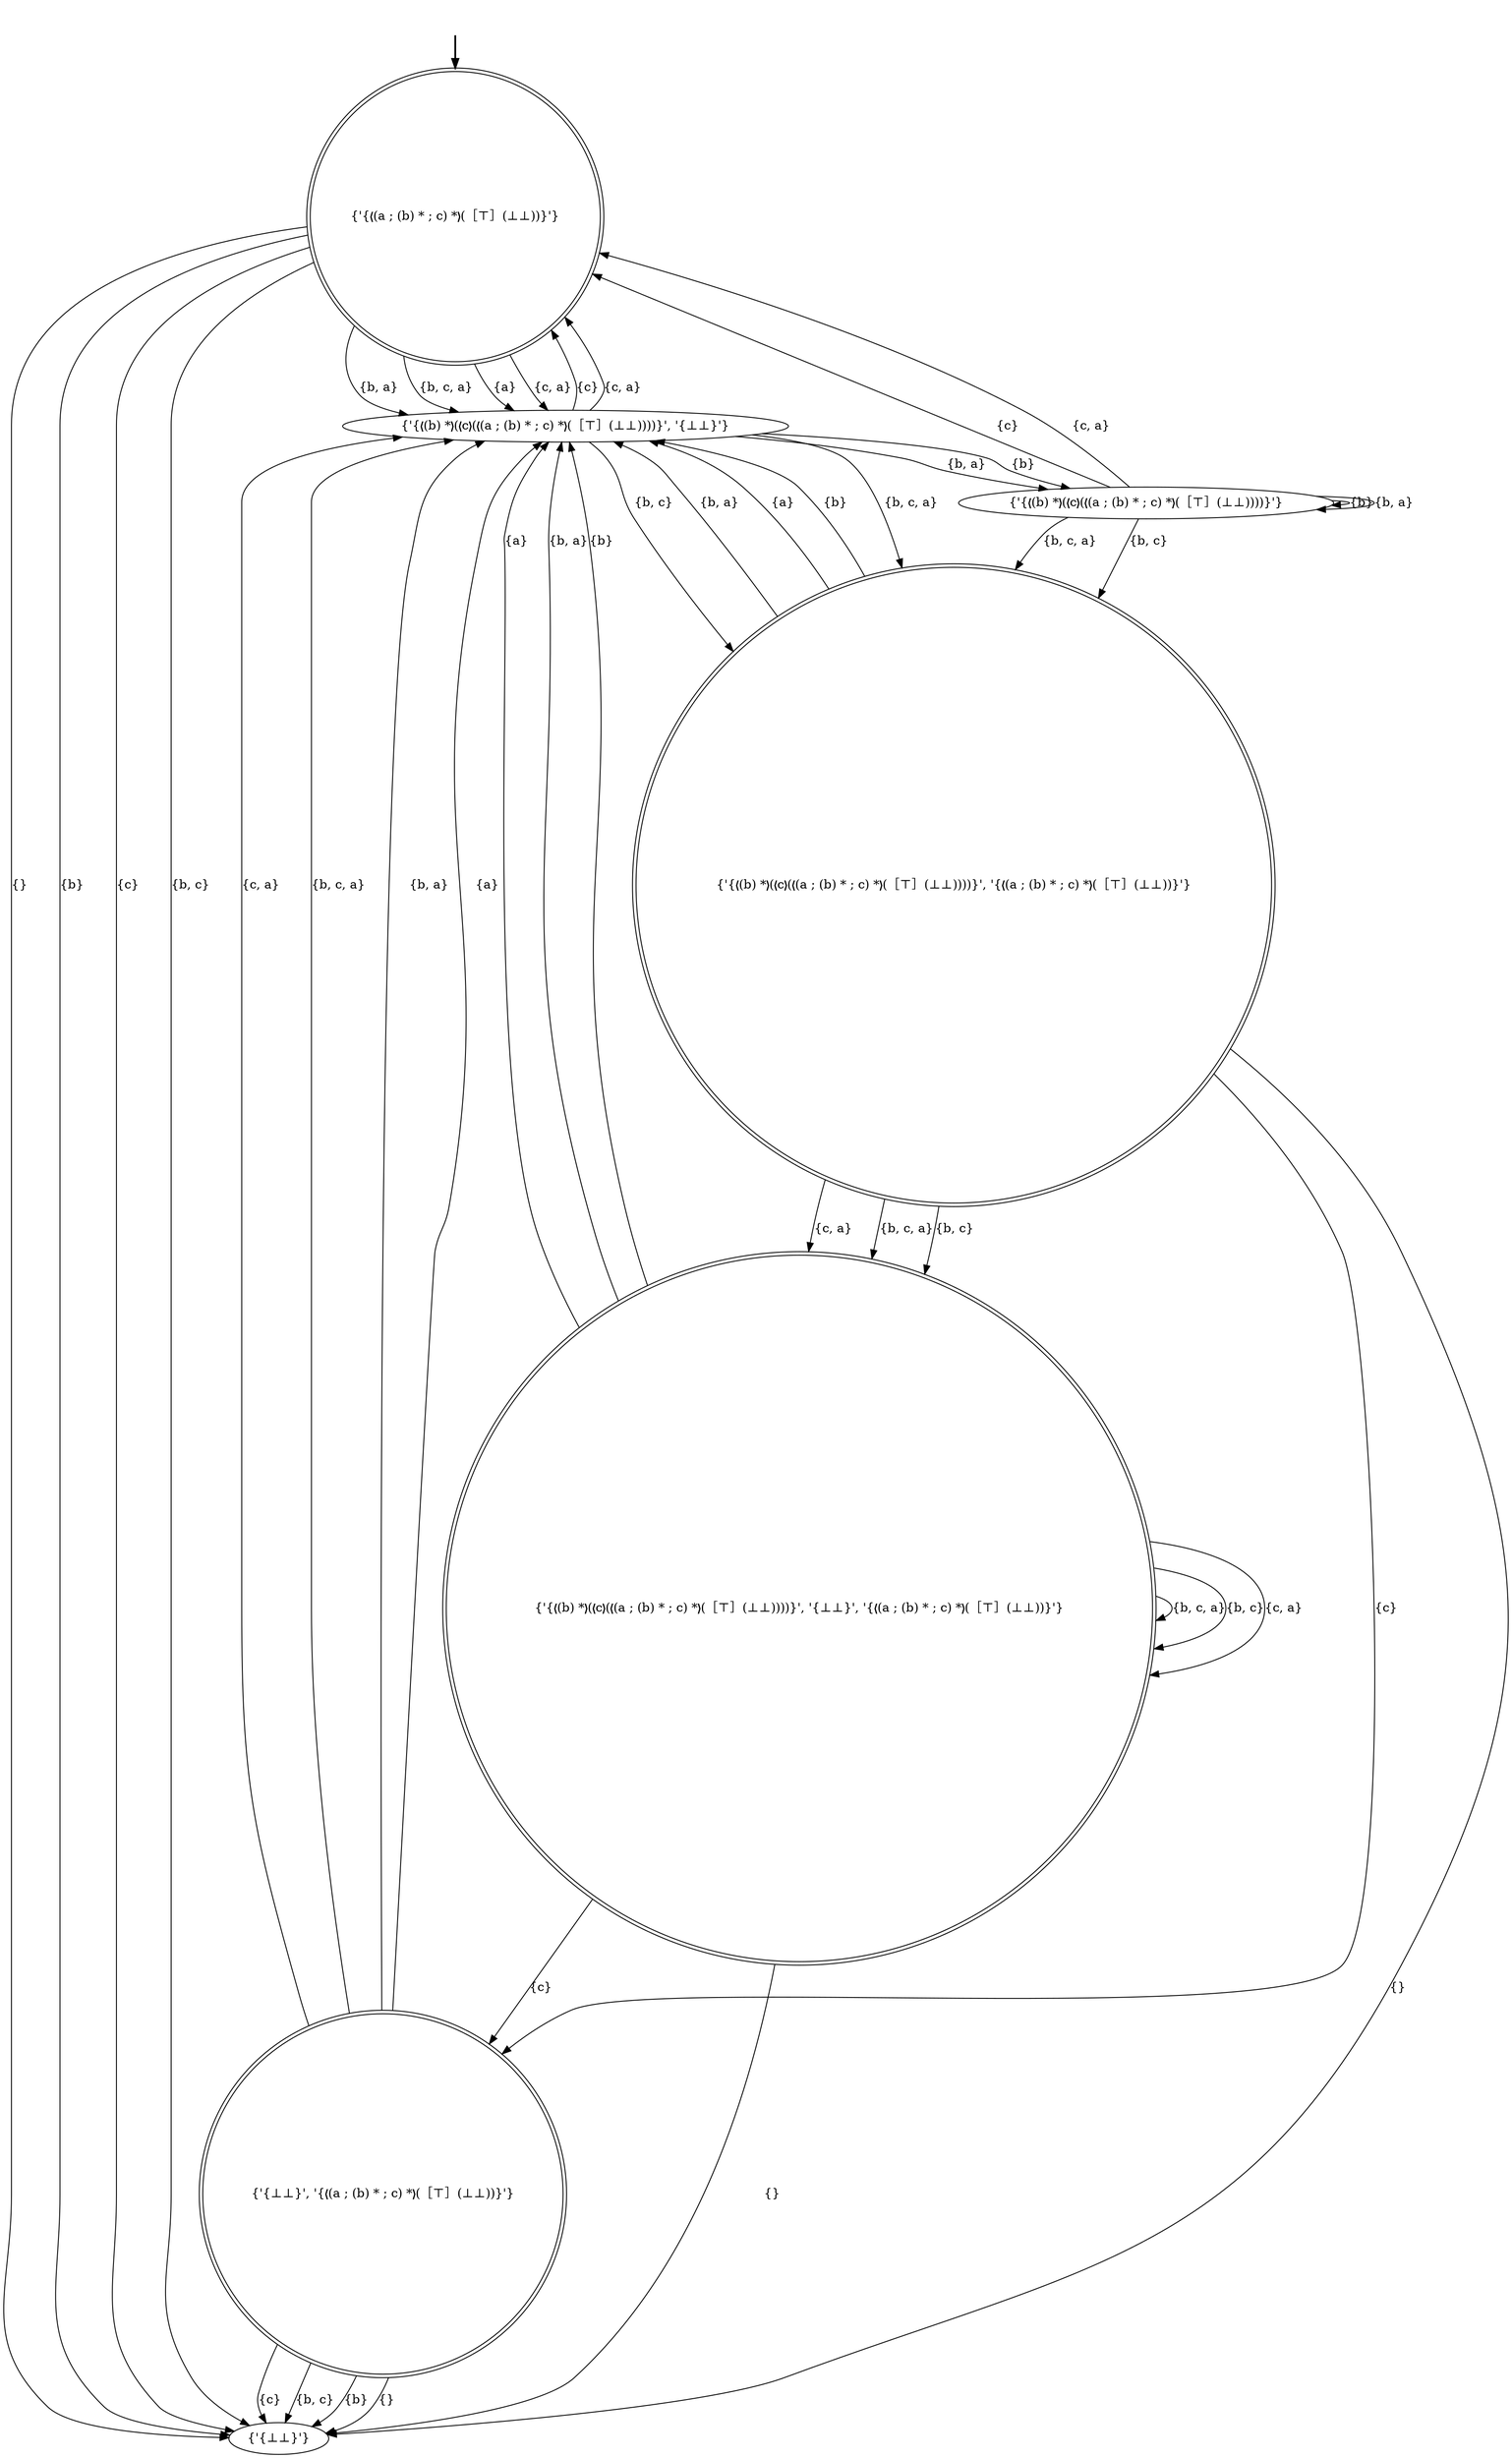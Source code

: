 digraph {
	fake [style=invisible]
	"{'{⊥⊥}', '{❬(a ; (b) * ; c) *❭(［⊤］(⊥⊥))}'}" [shape=doublecircle]
	"{'{❬(a ; (b) * ; c) *❭(［⊤］(⊥⊥))}'}" [root=true shape=doublecircle]
	"{'{❬(b) *❭(❬c❭(❬(a ; (b) * ; c) *❭(［⊤］(⊥⊥))))}', '{⊥⊥}', '{❬(a ; (b) * ; c) *❭(［⊤］(⊥⊥))}'}" [shape=doublecircle]
	"{'{⊥⊥}'}"
	"{'{❬(b) *❭(❬c❭(❬(a ; (b) * ; c) *❭(［⊤］(⊥⊥))))}', '{❬(a ; (b) * ; c) *❭(［⊤］(⊥⊥))}'}" [shape=doublecircle]
	"{'{❬(b) *❭(❬c❭(❬(a ; (b) * ; c) *❭(［⊤］(⊥⊥))))}', '{⊥⊥}'}"
	"{'{❬(b) *❭(❬c❭(❬(a ; (b) * ; c) *❭(［⊤］(⊥⊥))))}'}"
	fake -> "{'{❬(a ; (b) * ; c) *❭(［⊤］(⊥⊥))}'}" [style=bold]
	"{'{❬(b) *❭(❬c❭(❬(a ; (b) * ; c) *❭(［⊤］(⊥⊥))))}', '{⊥⊥}'}" -> "{'{❬(a ; (b) * ; c) *❭(［⊤］(⊥⊥))}'}" [label="{c}"]
	"{'{❬(a ; (b) * ; c) *❭(［⊤］(⊥⊥))}'}" -> "{'{⊥⊥}'}" [label="{}"]
	"{'{❬(b) *❭(❬c❭(❬(a ; (b) * ; c) *❭(［⊤］(⊥⊥))))}', '{❬(a ; (b) * ; c) *❭(［⊤］(⊥⊥))}'}" -> "{'{❬(b) *❭(❬c❭(❬(a ; (b) * ; c) *❭(［⊤］(⊥⊥))))}', '{⊥⊥}'}" [label="{b, a}"]
	"{'{❬(b) *❭(❬c❭(❬(a ; (b) * ; c) *❭(［⊤］(⊥⊥))))}'}" -> "{'{❬(b) *❭(❬c❭(❬(a ; (b) * ; c) *❭(［⊤］(⊥⊥))))}', '{❬(a ; (b) * ; c) *❭(［⊤］(⊥⊥))}'}" [label="{b, c, a}"]
	"{'{❬(b) *❭(❬c❭(❬(a ; (b) * ; c) *❭(［⊤］(⊥⊥))))}', '{⊥⊥}'}" -> "{'{❬(b) *❭(❬c❭(❬(a ; (b) * ; c) *❭(［⊤］(⊥⊥))))}'}" [label="{b, a}"]
	"{'{❬(b) *❭(❬c❭(❬(a ; (b) * ; c) *❭(［⊤］(⊥⊥))))}', '{⊥⊥}'}" -> "{'{❬(a ; (b) * ; c) *❭(［⊤］(⊥⊥))}'}" [label="{c, a}"]
	"{'{❬(b) *❭(❬c❭(❬(a ; (b) * ; c) *❭(［⊤］(⊥⊥))))}', '{⊥⊥}'}" -> "{'{❬(b) *❭(❬c❭(❬(a ; (b) * ; c) *❭(［⊤］(⊥⊥))))}', '{❬(a ; (b) * ; c) *❭(［⊤］(⊥⊥))}'}" [label="{b, c, a}"]
	"{'{❬(b) *❭(❬c❭(❬(a ; (b) * ; c) *❭(［⊤］(⊥⊥))))}', '{⊥⊥}', '{❬(a ; (b) * ; c) *❭(［⊤］(⊥⊥))}'}" -> "{'{❬(b) *❭(❬c❭(❬(a ; (b) * ; c) *❭(［⊤］(⊥⊥))))}', '{⊥⊥}'}" [label="{a}"]
	"{'{⊥⊥}', '{❬(a ; (b) * ; c) *❭(［⊤］(⊥⊥))}'}" -> "{'{❬(b) *❭(❬c❭(❬(a ; (b) * ; c) *❭(［⊤］(⊥⊥))))}', '{⊥⊥}'}" [label="{c, a}"]
	"{'{❬(b) *❭(❬c❭(❬(a ; (b) * ; c) *❭(［⊤］(⊥⊥))))}', '{❬(a ; (b) * ; c) *❭(［⊤］(⊥⊥))}'}" -> "{'{❬(b) *❭(❬c❭(❬(a ; (b) * ; c) *❭(［⊤］(⊥⊥))))}', '{⊥⊥}'}" [label="{a}"]
	"{'{⊥⊥}', '{❬(a ; (b) * ; c) *❭(［⊤］(⊥⊥))}'}" -> "{'{⊥⊥}'}" [label="{c}"]
	"{'{❬(b) *❭(❬c❭(❬(a ; (b) * ; c) *❭(［⊤］(⊥⊥))))}', '{⊥⊥}', '{❬(a ; (b) * ; c) *❭(［⊤］(⊥⊥))}'}" -> "{'{❬(b) *❭(❬c❭(❬(a ; (b) * ; c) *❭(［⊤］(⊥⊥))))}', '{⊥⊥}'}" [label="{b, a}"]
	"{'{❬(b) *❭(❬c❭(❬(a ; (b) * ; c) *❭(［⊤］(⊥⊥))))}', '{⊥⊥}', '{❬(a ; (b) * ; c) *❭(［⊤］(⊥⊥))}'}" -> "{'{⊥⊥}'}" [label="{}"]
	"{'{⊥⊥}', '{❬(a ; (b) * ; c) *❭(［⊤］(⊥⊥))}'}" -> "{'{⊥⊥}'}" [label="{b, c}"]
	"{'{⊥⊥}', '{❬(a ; (b) * ; c) *❭(［⊤］(⊥⊥))}'}" -> "{'{❬(b) *❭(❬c❭(❬(a ; (b) * ; c) *❭(［⊤］(⊥⊥))))}', '{⊥⊥}'}" [label="{b, c, a}"]
	"{'{❬(a ; (b) * ; c) *❭(［⊤］(⊥⊥))}'}" -> "{'{❬(b) *❭(❬c❭(❬(a ; (b) * ; c) *❭(［⊤］(⊥⊥))))}', '{⊥⊥}'}" [label="{b, a}"]
	"{'{❬(a ; (b) * ; c) *❭(［⊤］(⊥⊥))}'}" -> "{'{❬(b) *❭(❬c❭(❬(a ; (b) * ; c) *❭(［⊤］(⊥⊥))))}', '{⊥⊥}'}" [label="{b, c, a}"]
	"{'{❬(a ; (b) * ; c) *❭(［⊤］(⊥⊥))}'}" -> "{'{⊥⊥}'}" [label="{b}"]
	"{'{❬(b) *❭(❬c❭(❬(a ; (b) * ; c) *❭(［⊤］(⊥⊥))))}', '{⊥⊥}', '{❬(a ; (b) * ; c) *❭(［⊤］(⊥⊥))}'}" -> "{'{❬(b) *❭(❬c❭(❬(a ; (b) * ; c) *❭(［⊤］(⊥⊥))))}', '{⊥⊥}'}" [label="{b}"]
	"{'{❬(b) *❭(❬c❭(❬(a ; (b) * ; c) *❭(［⊤］(⊥⊥))))}', '{⊥⊥}'}" -> "{'{❬(b) *❭(❬c❭(❬(a ; (b) * ; c) *❭(［⊤］(⊥⊥))))}'}" [label="{b}"]
	"{'{❬(b) *❭(❬c❭(❬(a ; (b) * ; c) *❭(［⊤］(⊥⊥))))}'}" -> "{'{❬(b) *❭(❬c❭(❬(a ; (b) * ; c) *❭(［⊤］(⊥⊥))))}', '{❬(a ; (b) * ; c) *❭(［⊤］(⊥⊥))}'}" [label="{b, c}"]
	"{'{❬(b) *❭(❬c❭(❬(a ; (b) * ; c) *❭(［⊤］(⊥⊥))))}'}" -> "{'{❬(a ; (b) * ; c) *❭(［⊤］(⊥⊥))}'}" [label="{c}"]
	"{'{⊥⊥}', '{❬(a ; (b) * ; c) *❭(［⊤］(⊥⊥))}'}" -> "{'{⊥⊥}'}" [label="{b}"]
	"{'{❬(a ; (b) * ; c) *❭(［⊤］(⊥⊥))}'}" -> "{'{❬(b) *❭(❬c❭(❬(a ; (b) * ; c) *❭(［⊤］(⊥⊥))))}', '{⊥⊥}'}" [label="{a}"]
	"{'{❬(b) *❭(❬c❭(❬(a ; (b) * ; c) *❭(［⊤］(⊥⊥))))}', '{⊥⊥}', '{❬(a ; (b) * ; c) *❭(［⊤］(⊥⊥))}'}" -> "{'{❬(b) *❭(❬c❭(❬(a ; (b) * ; c) *❭(［⊤］(⊥⊥))))}', '{⊥⊥}', '{❬(a ; (b) * ; c) *❭(［⊤］(⊥⊥))}'}" [label="{b, c, a}"]
	"{'{❬(a ; (b) * ; c) *❭(［⊤］(⊥⊥))}'}" -> "{'{⊥⊥}'}" [label="{c}"]
	"{'{❬(b) *❭(❬c❭(❬(a ; (b) * ; c) *❭(［⊤］(⊥⊥))))}'}" -> "{'{❬(b) *❭(❬c❭(❬(a ; (b) * ; c) *❭(［⊤］(⊥⊥))))}'}" [label="{b}"]
	"{'{❬(b) *❭(❬c❭(❬(a ; (b) * ; c) *❭(［⊤］(⊥⊥))))}', '{⊥⊥}', '{❬(a ; (b) * ; c) *❭(［⊤］(⊥⊥))}'}" -> "{'{❬(b) *❭(❬c❭(❬(a ; (b) * ; c) *❭(［⊤］(⊥⊥))))}', '{⊥⊥}', '{❬(a ; (b) * ; c) *❭(［⊤］(⊥⊥))}'}" [label="{b, c}"]
	"{'{❬(b) *❭(❬c❭(❬(a ; (b) * ; c) *❭(［⊤］(⊥⊥))))}'}" -> "{'{❬(a ; (b) * ; c) *❭(［⊤］(⊥⊥))}'}" [label="{c, a}"]
	"{'{⊥⊥}', '{❬(a ; (b) * ; c) *❭(［⊤］(⊥⊥))}'}" -> "{'{❬(b) *❭(❬c❭(❬(a ; (b) * ; c) *❭(［⊤］(⊥⊥))))}', '{⊥⊥}'}" [label="{b, a}"]
	"{'{❬(a ; (b) * ; c) *❭(［⊤］(⊥⊥))}'}" -> "{'{⊥⊥}'}" [label="{b, c}"]
	"{'{❬(b) *❭(❬c❭(❬(a ; (b) * ; c) *❭(［⊤］(⊥⊥))))}'}" -> "{'{❬(b) *❭(❬c❭(❬(a ; (b) * ; c) *❭(［⊤］(⊥⊥))))}'}" [label="{b, a}"]
	"{'{❬(b) *❭(❬c❭(❬(a ; (b) * ; c) *❭(［⊤］(⊥⊥))))}', '{⊥⊥}', '{❬(a ; (b) * ; c) *❭(［⊤］(⊥⊥))}'}" -> "{'{⊥⊥}', '{❬(a ; (b) * ; c) *❭(［⊤］(⊥⊥))}'}" [label="{c}"]
	"{'{❬(a ; (b) * ; c) *❭(［⊤］(⊥⊥))}'}" -> "{'{❬(b) *❭(❬c❭(❬(a ; (b) * ; c) *❭(［⊤］(⊥⊥))))}', '{⊥⊥}'}" [label="{c, a}"]
	"{'{❬(b) *❭(❬c❭(❬(a ; (b) * ; c) *❭(［⊤］(⊥⊥))))}', '{❬(a ; (b) * ; c) *❭(［⊤］(⊥⊥))}'}" -> "{'{❬(b) *❭(❬c❭(❬(a ; (b) * ; c) *❭(［⊤］(⊥⊥))))}', '{⊥⊥}', '{❬(a ; (b) * ; c) *❭(［⊤］(⊥⊥))}'}" [label="{c, a}"]
	"{'{❬(b) *❭(❬c❭(❬(a ; (b) * ; c) *❭(［⊤］(⊥⊥))))}', '{❬(a ; (b) * ; c) *❭(［⊤］(⊥⊥))}'}" -> "{'{⊥⊥}', '{❬(a ; (b) * ; c) *❭(［⊤］(⊥⊥))}'}" [label="{c}"]
	"{'{⊥⊥}', '{❬(a ; (b) * ; c) *❭(［⊤］(⊥⊥))}'}" -> "{'{⊥⊥}'}" [label="{}"]
	"{'{❬(b) *❭(❬c❭(❬(a ; (b) * ; c) *❭(［⊤］(⊥⊥))))}', '{❬(a ; (b) * ; c) *❭(［⊤］(⊥⊥))}'}" -> "{'{❬(b) *❭(❬c❭(❬(a ; (b) * ; c) *❭(［⊤］(⊥⊥))))}', '{⊥⊥}', '{❬(a ; (b) * ; c) *❭(［⊤］(⊥⊥))}'}" [label="{b, c, a}"]
	"{'{❬(b) *❭(❬c❭(❬(a ; (b) * ; c) *❭(［⊤］(⊥⊥))))}', '{❬(a ; (b) * ; c) *❭(［⊤］(⊥⊥))}'}" -> "{'{❬(b) *❭(❬c❭(❬(a ; (b) * ; c) *❭(［⊤］(⊥⊥))))}', '{⊥⊥}', '{❬(a ; (b) * ; c) *❭(［⊤］(⊥⊥))}'}" [label="{b, c}"]
	"{'{❬(b) *❭(❬c❭(❬(a ; (b) * ; c) *❭(［⊤］(⊥⊥))))}', '{⊥⊥}', '{❬(a ; (b) * ; c) *❭(［⊤］(⊥⊥))}'}" -> "{'{❬(b) *❭(❬c❭(❬(a ; (b) * ; c) *❭(［⊤］(⊥⊥))))}', '{⊥⊥}', '{❬(a ; (b) * ; c) *❭(［⊤］(⊥⊥))}'}" [label="{c, a}"]
	"{'{⊥⊥}', '{❬(a ; (b) * ; c) *❭(［⊤］(⊥⊥))}'}" -> "{'{❬(b) *❭(❬c❭(❬(a ; (b) * ; c) *❭(［⊤］(⊥⊥))))}', '{⊥⊥}'}" [label="{a}"]
	"{'{❬(b) *❭(❬c❭(❬(a ; (b) * ; c) *❭(［⊤］(⊥⊥))))}', '{❬(a ; (b) * ; c) *❭(［⊤］(⊥⊥))}'}" -> "{'{⊥⊥}'}" [label="{}"]
	"{'{❬(b) *❭(❬c❭(❬(a ; (b) * ; c) *❭(［⊤］(⊥⊥))))}', '{⊥⊥}'}" -> "{'{❬(b) *❭(❬c❭(❬(a ; (b) * ; c) *❭(［⊤］(⊥⊥))))}', '{❬(a ; (b) * ; c) *❭(［⊤］(⊥⊥))}'}" [label="{b, c}"]
	"{'{❬(b) *❭(❬c❭(❬(a ; (b) * ; c) *❭(［⊤］(⊥⊥))))}', '{❬(a ; (b) * ; c) *❭(［⊤］(⊥⊥))}'}" -> "{'{❬(b) *❭(❬c❭(❬(a ; (b) * ; c) *❭(［⊤］(⊥⊥))))}', '{⊥⊥}'}" [label="{b}"]
}
